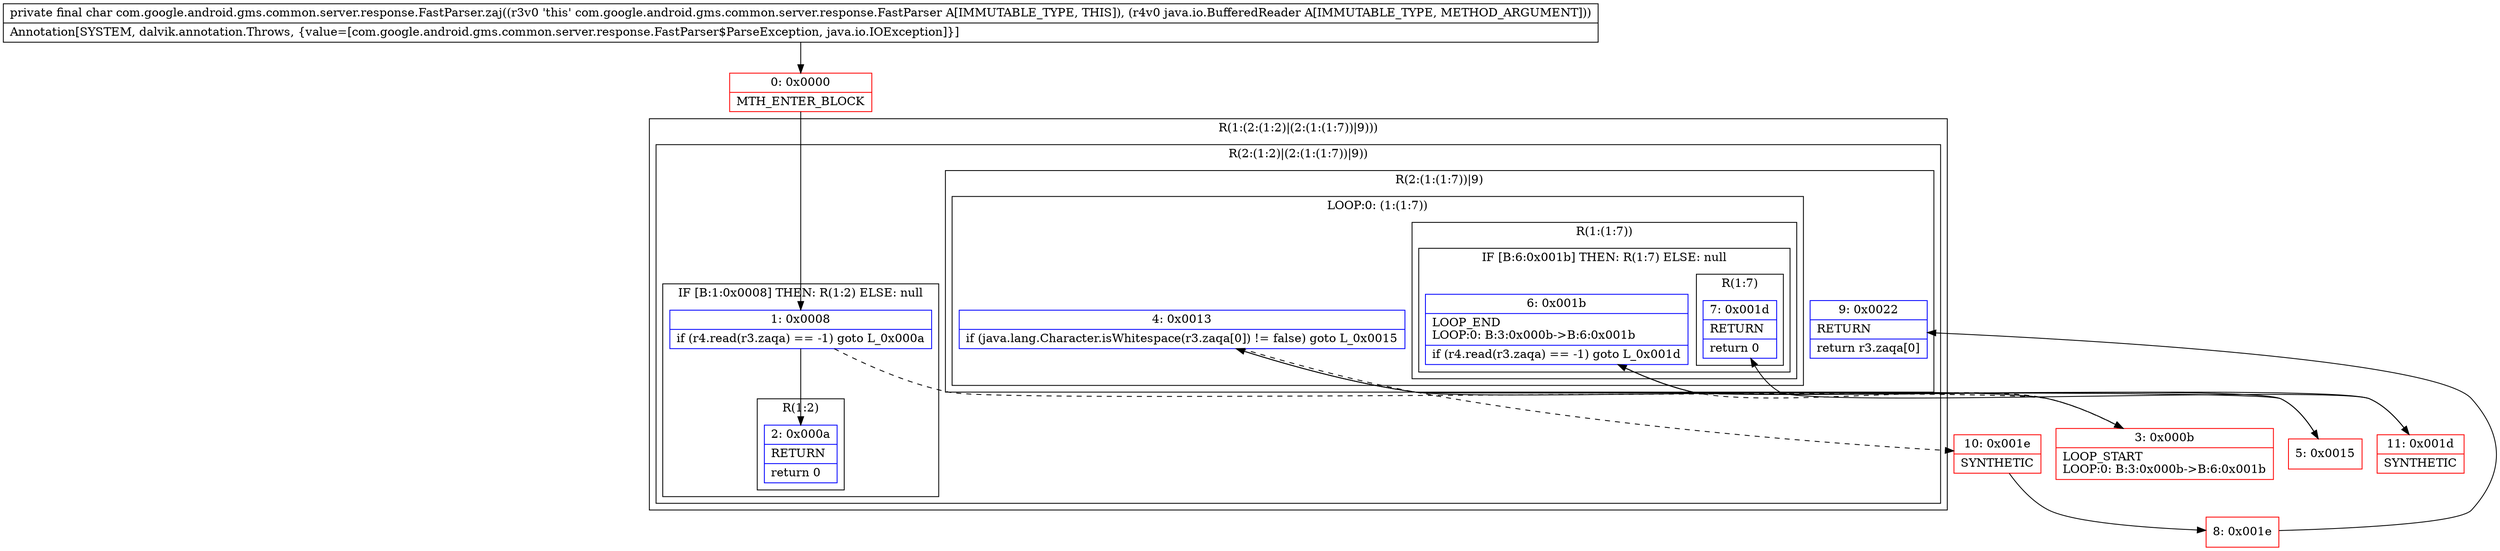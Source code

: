 digraph "CFG forcom.google.android.gms.common.server.response.FastParser.zaj(Ljava\/io\/BufferedReader;)C" {
subgraph cluster_Region_550847154 {
label = "R(1:(2:(1:2)|(2:(1:(1:7))|9)))";
node [shape=record,color=blue];
subgraph cluster_Region_1408281696 {
label = "R(2:(1:2)|(2:(1:(1:7))|9))";
node [shape=record,color=blue];
subgraph cluster_IfRegion_172772963 {
label = "IF [B:1:0x0008] THEN: R(1:2) ELSE: null";
node [shape=record,color=blue];
Node_1 [shape=record,label="{1\:\ 0x0008|if (r4.read(r3.zaqa) == \-1) goto L_0x000a\l}"];
subgraph cluster_Region_1454722903 {
label = "R(1:2)";
node [shape=record,color=blue];
Node_2 [shape=record,label="{2\:\ 0x000a|RETURN\l|return 0\l}"];
}
}
subgraph cluster_Region_1560238049 {
label = "R(2:(1:(1:7))|9)";
node [shape=record,color=blue];
subgraph cluster_LoopRegion_179991474 {
label = "LOOP:0: (1:(1:7))";
node [shape=record,color=blue];
Node_4 [shape=record,label="{4\:\ 0x0013|if (java.lang.Character.isWhitespace(r3.zaqa[0]) != false) goto L_0x0015\l}"];
subgraph cluster_Region_1651317712 {
label = "R(1:(1:7))";
node [shape=record,color=blue];
subgraph cluster_IfRegion_509493053 {
label = "IF [B:6:0x001b] THEN: R(1:7) ELSE: null";
node [shape=record,color=blue];
Node_6 [shape=record,label="{6\:\ 0x001b|LOOP_END\lLOOP:0: B:3:0x000b\-\>B:6:0x001b\l|if (r4.read(r3.zaqa) == \-1) goto L_0x001d\l}"];
subgraph cluster_Region_943203144 {
label = "R(1:7)";
node [shape=record,color=blue];
Node_7 [shape=record,label="{7\:\ 0x001d|RETURN\l|return 0\l}"];
}
}
}
}
Node_9 [shape=record,label="{9\:\ 0x0022|RETURN\l|return r3.zaqa[0]\l}"];
}
}
}
Node_0 [shape=record,color=red,label="{0\:\ 0x0000|MTH_ENTER_BLOCK\l}"];
Node_3 [shape=record,color=red,label="{3\:\ 0x000b|LOOP_START\lLOOP:0: B:3:0x000b\-\>B:6:0x001b\l}"];
Node_5 [shape=record,color=red,label="{5\:\ 0x0015}"];
Node_8 [shape=record,color=red,label="{8\:\ 0x001e}"];
Node_10 [shape=record,color=red,label="{10\:\ 0x001e|SYNTHETIC\l}"];
Node_11 [shape=record,color=red,label="{11\:\ 0x001d|SYNTHETIC\l}"];
MethodNode[shape=record,label="{private final char com.google.android.gms.common.server.response.FastParser.zaj((r3v0 'this' com.google.android.gms.common.server.response.FastParser A[IMMUTABLE_TYPE, THIS]), (r4v0 java.io.BufferedReader A[IMMUTABLE_TYPE, METHOD_ARGUMENT]))  | Annotation[SYSTEM, dalvik.annotation.Throws, \{value=[com.google.android.gms.common.server.response.FastParser$ParseException, java.io.IOException]\}]\l}"];
MethodNode -> Node_0;
Node_1 -> Node_2;
Node_1 -> Node_3[style=dashed];
Node_4 -> Node_5;
Node_4 -> Node_10[style=dashed];
Node_6 -> Node_3[style=dashed];
Node_6 -> Node_11;
Node_0 -> Node_1;
Node_3 -> Node_4;
Node_5 -> Node_6;
Node_8 -> Node_9;
Node_10 -> Node_8;
Node_11 -> Node_7;
}

